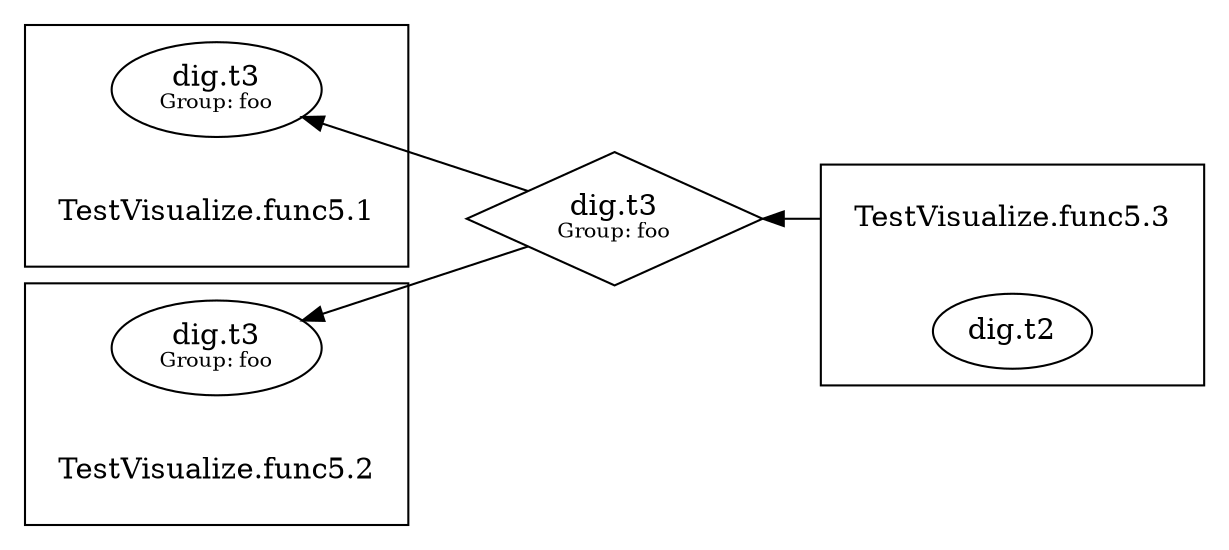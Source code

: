 digraph {
	rankdir=RL;
	graph [compound=true];
	"[type=dig.t3 group=foo]" [shape=diamond label=<dig.t3<BR /><FONT POINT-SIZE="10">Group: foo</FONT>>];
		"[type=dig.t3 group=foo]" -> "dig.t3[group=foo]0";
		"[type=dig.t3 group=foo]" -> "dig.t3[group=foo]1";
		
	
		subgraph cluster_0 {
			constructor_0 [shape=plaintext label="TestVisualize.func5.1"];
			
			"dig.t3[group=foo]0" [label=<dig.t3<BR /><FONT POINT-SIZE="10">Group: foo</FONT>>];
			
		}
		
		
		subgraph cluster_1 {
			constructor_1 [shape=plaintext label="TestVisualize.func5.2"];
			
			"dig.t3[group=foo]1" [label=<dig.t3<BR /><FONT POINT-SIZE="10">Group: foo</FONT>>];
			
		}
		
		
		subgraph cluster_2 {
			constructor_2 [shape=plaintext label="TestVisualize.func5.3"];
			
			"dig.t2" [label=<dig.t2>];
			
		}
		
		
			constructor_2 -> "[type=dig.t3 group=foo]" [ltail=cluster_2];
		
	
}